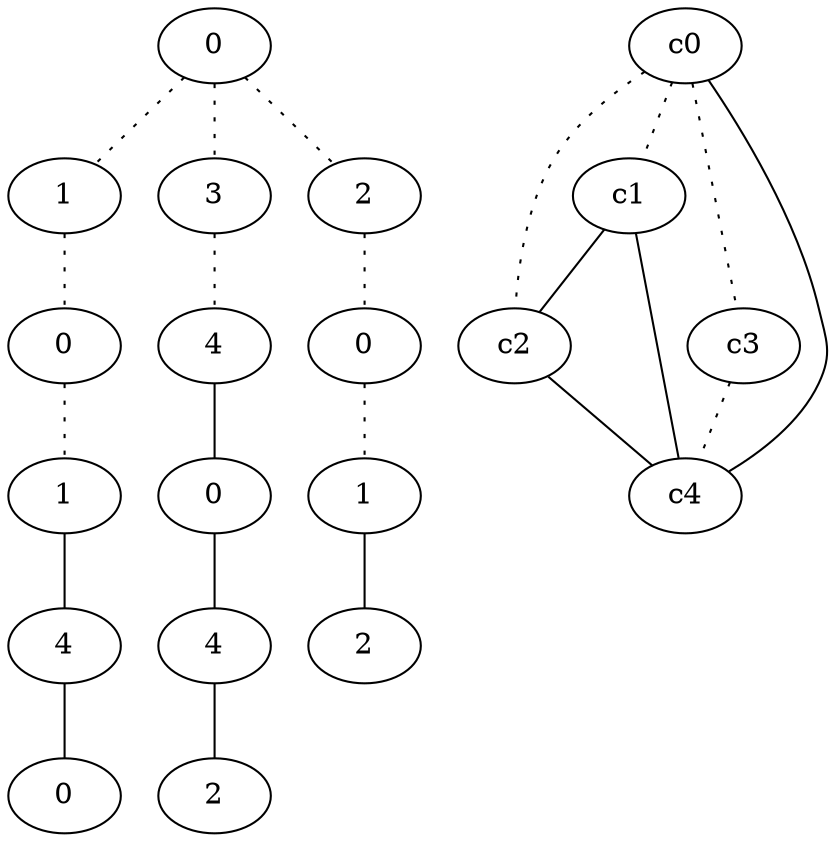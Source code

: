 graph {
a0[label=0];
a1[label=1];
a2[label=0];
a3[label=1];
a4[label=4];
a5[label=0];
a6[label=3];
a7[label=4];
a8[label=0];
a9[label=4];
a10[label=2];
a11[label=2];
a12[label=0];
a13[label=1];
a14[label=2];
a0 -- a1 [style=dotted];
a0 -- a6 [style=dotted];
a0 -- a11 [style=dotted];
a1 -- a2 [style=dotted];
a2 -- a3 [style=dotted];
a3 -- a4;
a4 -- a5;
a6 -- a7 [style=dotted];
a7 -- a8;
a8 -- a9;
a9 -- a10;
a11 -- a12 [style=dotted];
a12 -- a13 [style=dotted];
a13 -- a14;
c0 -- c1 [style=dotted];
c0 -- c2 [style=dotted];
c0 -- c3 [style=dotted];
c0 -- c4;
c1 -- c2;
c1 -- c4;
c2 -- c4;
c3 -- c4 [style=dotted];
}
